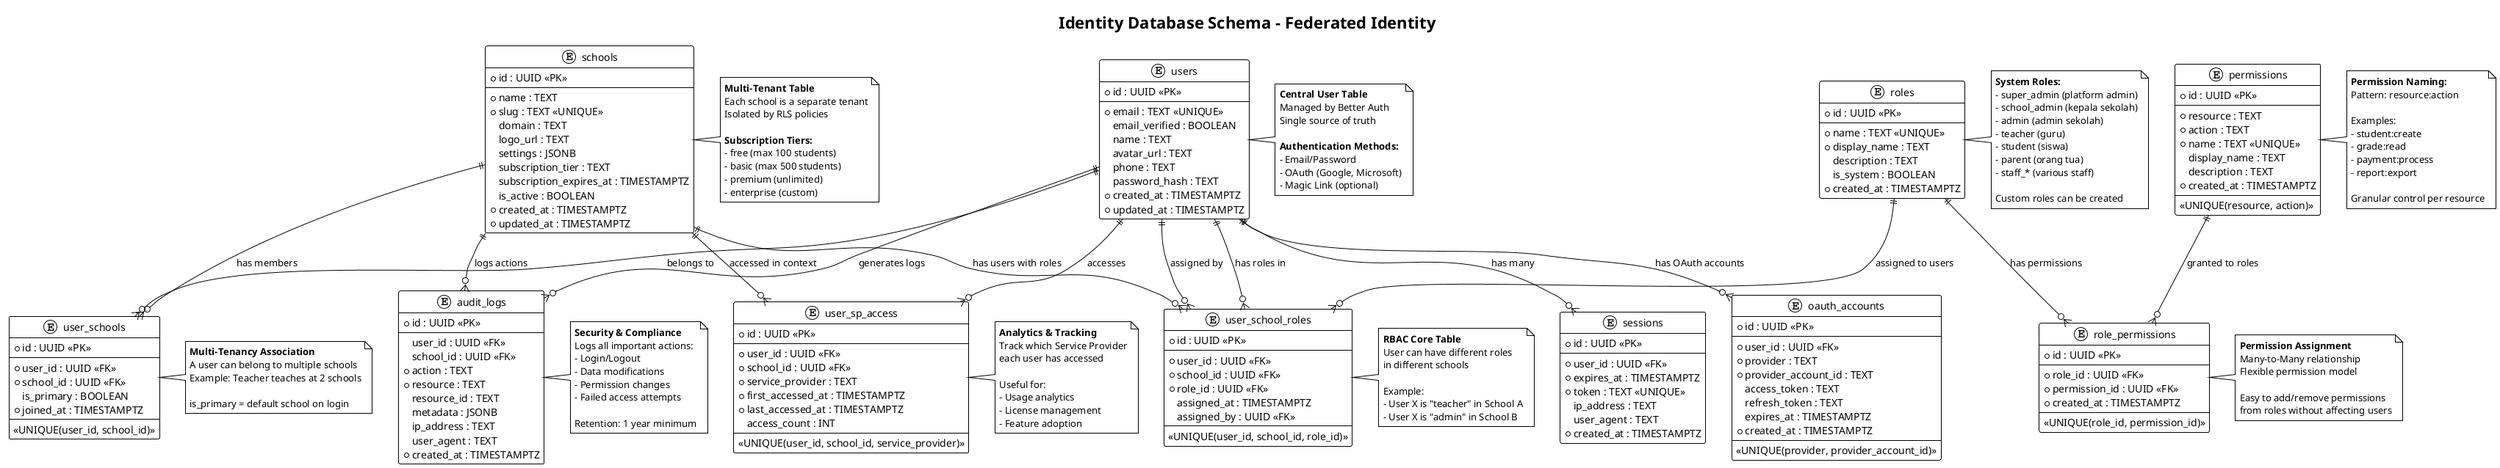 @startuml Identity_Database_Schema
!theme plain

title Identity Database Schema - Federated Identity

' Define entities
entity "schools" as schools {
  * id : UUID <<PK>>
  --
  * name : TEXT
  * slug : TEXT <<UNIQUE>>
  domain : TEXT
  logo_url : TEXT
  settings : JSONB
  subscription_tier : TEXT
  subscription_expires_at : TIMESTAMPTZ
  is_active : BOOLEAN
  * created_at : TIMESTAMPTZ
  * updated_at : TIMESTAMPTZ
}

entity "users" as users {
  * id : UUID <<PK>>
  --
  * email : TEXT <<UNIQUE>>
  email_verified : BOOLEAN
  name : TEXT
  avatar_url : TEXT
  phone : TEXT
  password_hash : TEXT
  * created_at : TIMESTAMPTZ
  * updated_at : TIMESTAMPTZ
}

entity "sessions" as sessions {
  * id : UUID <<PK>>
  --
  * user_id : UUID <<FK>>
  * expires_at : TIMESTAMPTZ
  * token : TEXT <<UNIQUE>>
  ip_address : TEXT
  user_agent : TEXT
  * created_at : TIMESTAMPTZ
}

entity "user_schools" as user_schools {
  * id : UUID <<PK>>
  --
  * user_id : UUID <<FK>>
  * school_id : UUID <<FK>>
  is_primary : BOOLEAN
  * joined_at : TIMESTAMPTZ
  --
  <<UNIQUE(user_id, school_id)>>
}

entity "roles" as roles {
  * id : UUID <<PK>>
  --
  * name : TEXT <<UNIQUE>>
  * display_name : TEXT
  description : TEXT
  is_system : BOOLEAN
  * created_at : TIMESTAMPTZ
}

entity "user_school_roles" as user_school_roles {
  * id : UUID <<PK>>
  --
  * user_id : UUID <<FK>>
  * school_id : UUID <<FK>>
  * role_id : UUID <<FK>>
  assigned_at : TIMESTAMPTZ
  assigned_by : UUID <<FK>>
  --
  <<UNIQUE(user_id, school_id, role_id)>>
}

entity "permissions" as permissions {
  * id : UUID <<PK>>
  --
  * resource : TEXT
  * action : TEXT
  * name : TEXT <<UNIQUE>>
  display_name : TEXT
  description : TEXT
  * created_at : TIMESTAMPTZ
  --
  <<UNIQUE(resource, action)>>
}

entity "role_permissions" as role_permissions {
  * id : UUID <<PK>>
  --
  * role_id : UUID <<FK>>
  * permission_id : UUID <<FK>>
  * created_at : TIMESTAMPTZ
  --
  <<UNIQUE(role_id, permission_id)>>
}

entity "oauth_accounts" as oauth_accounts {
  * id : UUID <<PK>>
  --
  * user_id : UUID <<FK>>
  * provider : TEXT
  * provider_account_id : TEXT
  access_token : TEXT
  refresh_token : TEXT
  expires_at : TIMESTAMPTZ
  * created_at : TIMESTAMPTZ
  --
  <<UNIQUE(provider, provider_account_id)>>
}

entity "audit_logs" as audit_logs {
  * id : UUID <<PK>>
  --
  user_id : UUID <<FK>>
  school_id : UUID <<FK>>
  * action : TEXT
  * resource : TEXT
  resource_id : TEXT
  metadata : JSONB
  ip_address : TEXT
  user_agent : TEXT
  * created_at : TIMESTAMPTZ
}

entity "user_sp_access" as user_sp_access {
  * id : UUID <<PK>>
  --
  * user_id : UUID <<FK>>
  * school_id : UUID <<FK>>
  * service_provider : TEXT
  * first_accessed_at : TIMESTAMPTZ
  * last_accessed_at : TIMESTAMPTZ
  access_count : INT
  --
  <<UNIQUE(user_id, school_id, service_provider)>>
}

' Relationships
users ||--o{ sessions : "has many"
users ||--o{ user_schools : "belongs to"
schools ||--o{ user_schools : "has members"
users ||--o{ user_school_roles : "has roles in"
schools ||--o{ user_school_roles : "has users with roles"
roles ||--o{ user_school_roles : "assigned to users"
roles ||--o{ role_permissions : "has permissions"
permissions ||--o{ role_permissions : "granted to roles"
users ||--o{ oauth_accounts : "has OAuth accounts"
users ||--o{ audit_logs : "generates logs"
schools ||--o{ audit_logs : "logs actions"
users ||--o{ user_sp_access : "accesses"
schools ||--o{ user_sp_access : "accessed in context"
users ||--o{ user_school_roles : "assigned by"

' Notes
note right of schools
  **Multi-Tenant Table**
  Each school is a separate tenant
  Isolated by RLS policies
  
  **Subscription Tiers:**
  - free (max 100 students)
  - basic (max 500 students)
  - premium (unlimited)
  - enterprise (custom)
end note

note right of users
  **Central User Table**
  Managed by Better Auth
  Single source of truth
  
  **Authentication Methods:**
  - Email/Password
  - OAuth (Google, Microsoft)
  - Magic Link (optional)
end note

note right of user_schools
  **Multi-Tenancy Association**
  A user can belong to multiple schools
  Example: Teacher teaches at 2 schools
  
  is_primary = default school on login
end note

note right of user_school_roles
  **RBAC Core Table**
  User can have different roles
  in different schools
  
  Example:
  - User X is "teacher" in School A
  - User X is "admin" in School B
end note

note right of roles
  **System Roles:**
  - super_admin (platform admin)
  - school_admin (kepala sekolah)
  - admin (admin sekolah)
  - teacher (guru)
  - student (siswa)
  - parent (orang tua)
  - staff_* (various staff)
  
  Custom roles can be created
end note

note right of permissions
  **Permission Naming:**
  Pattern: resource:action
  
  Examples:
  - student:create
  - grade:read
  - payment:process
  - report:export
  
  Granular control per resource
end note

note right of role_permissions
  **Permission Assignment**
  Many-to-Many relationship
  Flexible permission model
  
  Easy to add/remove permissions
  from roles without affecting users
end note

note right of audit_logs
  **Security & Compliance**
  Logs all important actions:
  - Login/Logout
  - Data modifications
  - Permission changes
  - Failed access attempts
  
  Retention: 1 year minimum
end note

note right of user_sp_access
  **Analytics & Tracking**
  Track which Service Provider
  each user has accessed
  
  Useful for:
  - Usage analytics
  - License management
  - Feature adoption
end note

@enduml
